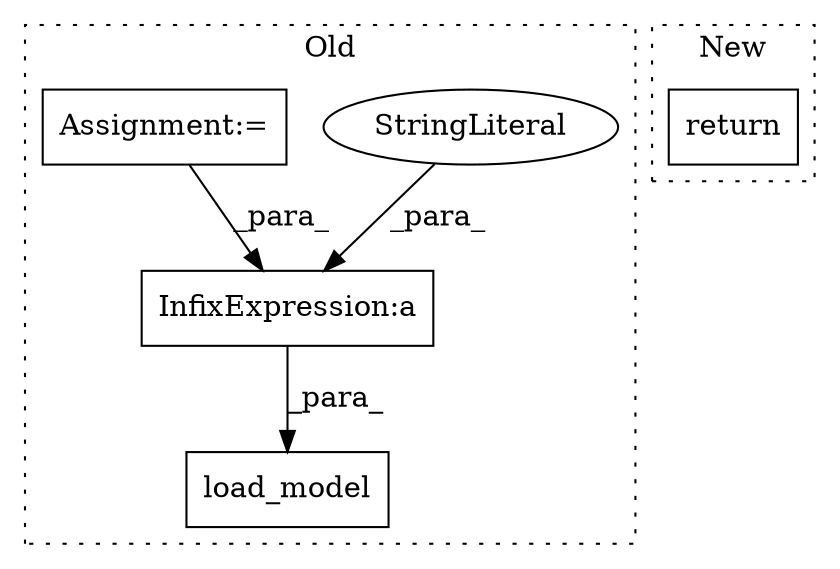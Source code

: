 digraph G {
subgraph cluster0 {
1 [label="load_model" a="32" s="1287,1346" l="11,1" shape="box"];
3 [label="InfixExpression:a" a="27" s="1337" l="3" shape="box"];
4 [label="StringLiteral" a="45" s="1340" l="5" shape="ellipse"];
5 [label="Assignment:=" a="7" s="1223" l="1" shape="box"];
label = "Old";
style="dotted";
}
subgraph cluster1 {
2 [label="return" a="41" s="1331" l="7" shape="box"];
label = "New";
style="dotted";
}
3 -> 1 [label="_para_"];
4 -> 3 [label="_para_"];
5 -> 3 [label="_para_"];
}